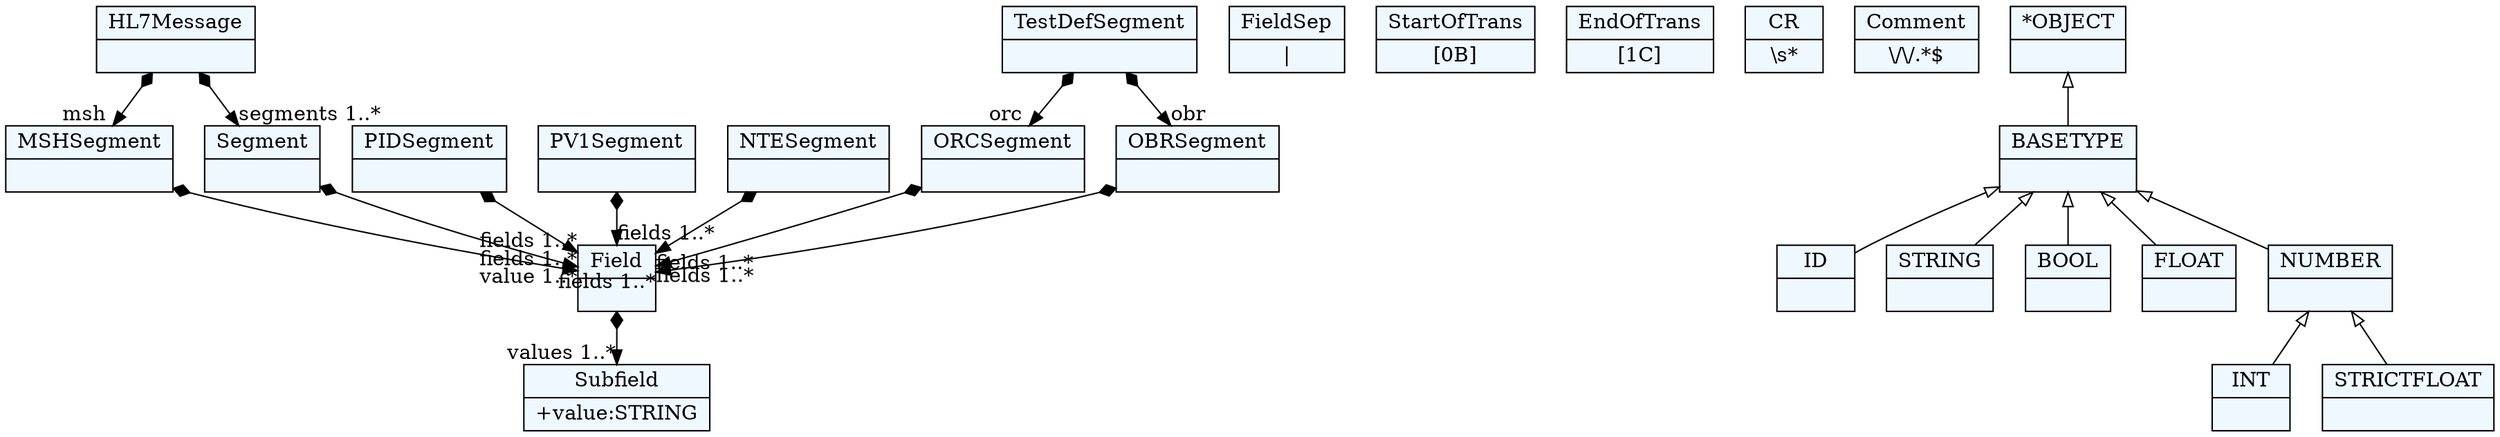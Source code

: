 
    digraph textX {
    fontname = "Bitstream Vera Sans"
    fontsize = 8
    node[
        shape=record,
        style=filled,
        fillcolor=aliceblue
    ]
    nodesep = 0.3
    edge[dir=black,arrowtail=empty]


2059701428664[ label="{HL7Message|}"]

2059701420168[ label="{MSHSegment|}"]

2059701411672[ label="{PIDSegment|}"]

2059701422056[ label="{PV1Segment|}"]

2059701425832[ label="{NTESegment|}"]

2059701811688[ label="{TestDefSegment|}"]

2059701827736[ label="{ORCSegment|}"]

2059701831512[ label="{OBRSegment|}"]

2059701830568[ label="{Segment|}"]

2059701820184[ label="{Field|}"]

2059701828680[ label="{Subfield|+value:STRING\l}"]

2059701834344[ label="{FieldSep|\|}"]

2059701825848[ label="{StartOfTrans|[0B]}"]

2059701835288[ label="{EndOfTrans|[1C]}"]

2059701809800[ label="{CR|\\s*}"]

2059701812632[ label="{Comment|\\/\\/.*$}"]

2059701403176[ label="{ID|}"]

2059701405064[ label="{STRING|}"]

2059701406008[ label="{BOOL|}"]

2059701408840[ label="{INT|}"]

2059701412616[ label="{FLOAT|}"]

2059701413560[ label="{STRICTFLOAT|}"]

2059701419224[ label="{NUMBER|}"]

2059701423000[ label="{BASETYPE|}"]

2059701426776[ label="{*OBJECT|}"]



2059701428664 -> 2059701420168[arrowtail=diamond, dir=both, headlabel="msh "]
2059701428664 -> 2059701830568[arrowtail=diamond, dir=both, headlabel="segments 1..*"]
2059701420168 -> 2059701820184[arrowtail=diamond, dir=both, headlabel="fields 1..*"]
2059701411672 -> 2059701820184[arrowtail=diamond, dir=both, headlabel="fields 1..*"]
2059701422056 -> 2059701820184[arrowtail=diamond, dir=both, headlabel="fields 1..*"]
2059701425832 -> 2059701820184[arrowtail=diamond, dir=both, headlabel="fields 1..*"]
2059701811688 -> 2059701827736[arrowtail=diamond, dir=both, headlabel="orc "]
2059701811688 -> 2059701831512[arrowtail=diamond, dir=both, headlabel="obr "]
2059701827736 -> 2059701820184[arrowtail=diamond, dir=both, headlabel="fields 1..*"]
2059701831512 -> 2059701820184[arrowtail=diamond, dir=both, headlabel="fields 1..*"]
2059701830568 -> 2059701820184[arrowtail=diamond, dir=both, headlabel="value 1..*"]
2059701820184 -> 2059701828680[arrowtail=diamond, dir=both, headlabel="values 1..*"]
2059701419224 -> 2059701413560 [dir=back]
2059701419224 -> 2059701408840 [dir=back]
2059701423000 -> 2059701419224 [dir=back]
2059701423000 -> 2059701412616 [dir=back]
2059701423000 -> 2059701406008 [dir=back]
2059701423000 -> 2059701403176 [dir=back]
2059701423000 -> 2059701405064 [dir=back]
2059701426776 -> 2059701423000 [dir=back]

}
